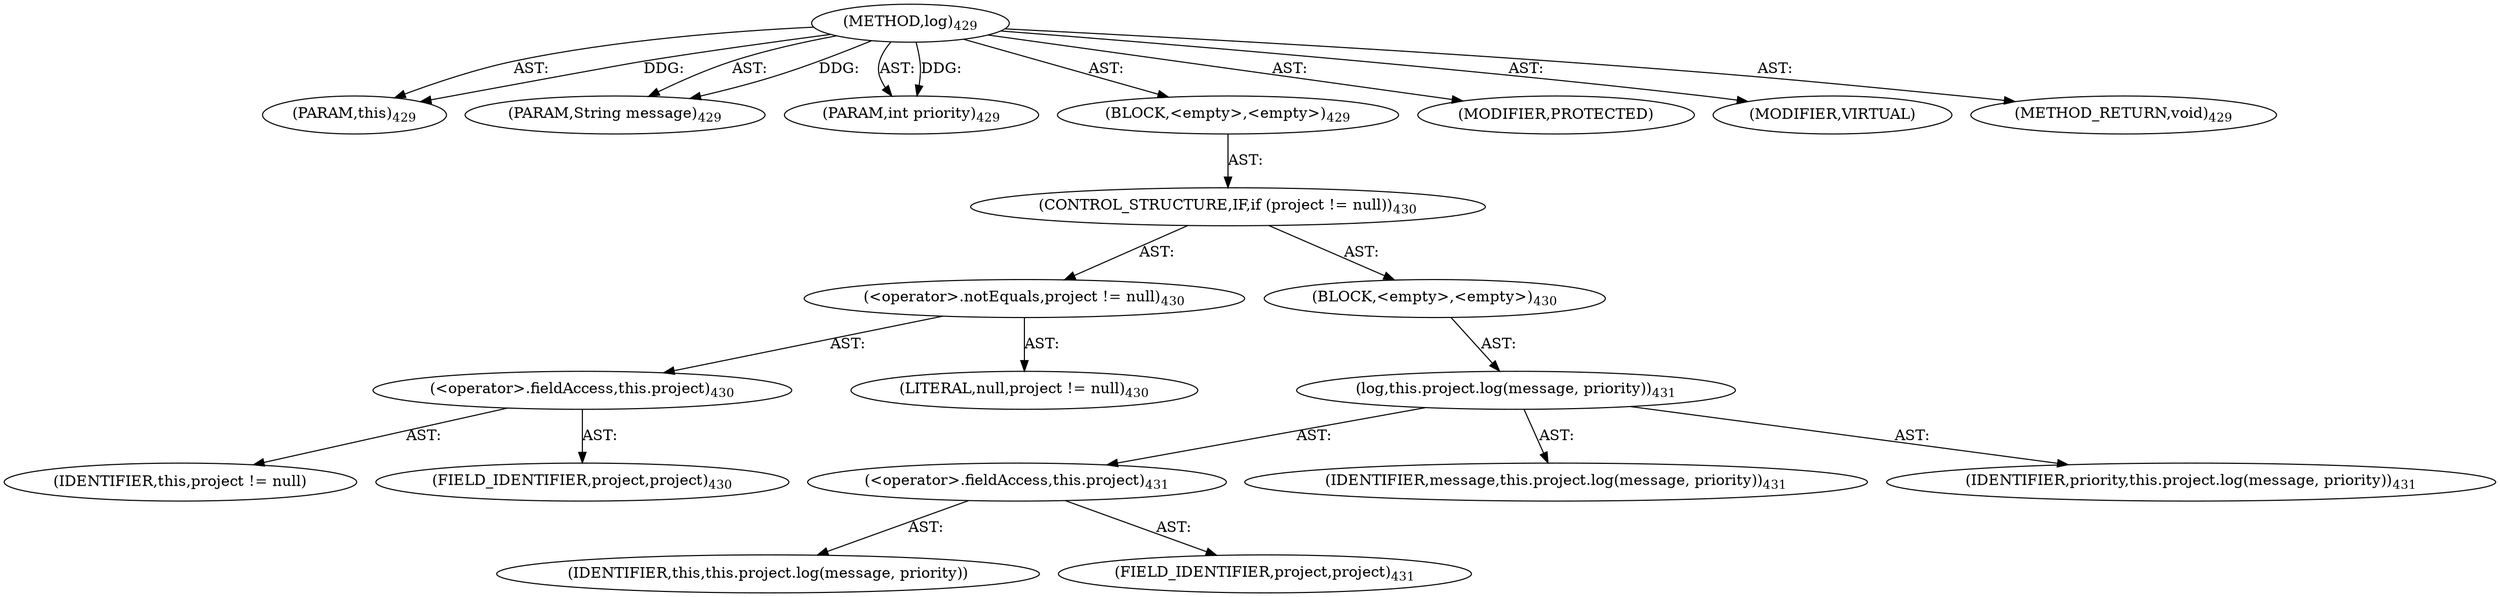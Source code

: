 digraph "log" {  
"111669149709" [label = <(METHOD,log)<SUB>429</SUB>> ]
"115964117039" [label = <(PARAM,this)<SUB>429</SUB>> ]
"115964117040" [label = <(PARAM,String message)<SUB>429</SUB>> ]
"115964117041" [label = <(PARAM,int priority)<SUB>429</SUB>> ]
"25769803800" [label = <(BLOCK,&lt;empty&gt;,&lt;empty&gt;)<SUB>429</SUB>> ]
"47244640267" [label = <(CONTROL_STRUCTURE,IF,if (project != null))<SUB>430</SUB>> ]
"30064771235" [label = <(&lt;operator&gt;.notEquals,project != null)<SUB>430</SUB>> ]
"30064771236" [label = <(&lt;operator&gt;.fieldAccess,this.project)<SUB>430</SUB>> ]
"68719476902" [label = <(IDENTIFIER,this,project != null)> ]
"55834574909" [label = <(FIELD_IDENTIFIER,project,project)<SUB>430</SUB>> ]
"90194313245" [label = <(LITERAL,null,project != null)<SUB>430</SUB>> ]
"25769803801" [label = <(BLOCK,&lt;empty&gt;,&lt;empty&gt;)<SUB>430</SUB>> ]
"30064771237" [label = <(log,this.project.log(message, priority))<SUB>431</SUB>> ]
"30064771238" [label = <(&lt;operator&gt;.fieldAccess,this.project)<SUB>431</SUB>> ]
"68719476903" [label = <(IDENTIFIER,this,this.project.log(message, priority))> ]
"55834574910" [label = <(FIELD_IDENTIFIER,project,project)<SUB>431</SUB>> ]
"68719476904" [label = <(IDENTIFIER,message,this.project.log(message, priority))<SUB>431</SUB>> ]
"68719476905" [label = <(IDENTIFIER,priority,this.project.log(message, priority))<SUB>431</SUB>> ]
"133143986223" [label = <(MODIFIER,PROTECTED)> ]
"133143986224" [label = <(MODIFIER,VIRTUAL)> ]
"128849018893" [label = <(METHOD_RETURN,void)<SUB>429</SUB>> ]
  "111669149709" -> "115964117039"  [ label = "AST: "] 
  "111669149709" -> "115964117040"  [ label = "AST: "] 
  "111669149709" -> "115964117041"  [ label = "AST: "] 
  "111669149709" -> "25769803800"  [ label = "AST: "] 
  "111669149709" -> "133143986223"  [ label = "AST: "] 
  "111669149709" -> "133143986224"  [ label = "AST: "] 
  "111669149709" -> "128849018893"  [ label = "AST: "] 
  "25769803800" -> "47244640267"  [ label = "AST: "] 
  "47244640267" -> "30064771235"  [ label = "AST: "] 
  "47244640267" -> "25769803801"  [ label = "AST: "] 
  "30064771235" -> "30064771236"  [ label = "AST: "] 
  "30064771235" -> "90194313245"  [ label = "AST: "] 
  "30064771236" -> "68719476902"  [ label = "AST: "] 
  "30064771236" -> "55834574909"  [ label = "AST: "] 
  "25769803801" -> "30064771237"  [ label = "AST: "] 
  "30064771237" -> "30064771238"  [ label = "AST: "] 
  "30064771237" -> "68719476904"  [ label = "AST: "] 
  "30064771237" -> "68719476905"  [ label = "AST: "] 
  "30064771238" -> "68719476903"  [ label = "AST: "] 
  "30064771238" -> "55834574910"  [ label = "AST: "] 
  "111669149709" -> "115964117039"  [ label = "DDG: "] 
  "111669149709" -> "115964117040"  [ label = "DDG: "] 
  "111669149709" -> "115964117041"  [ label = "DDG: "] 
}
